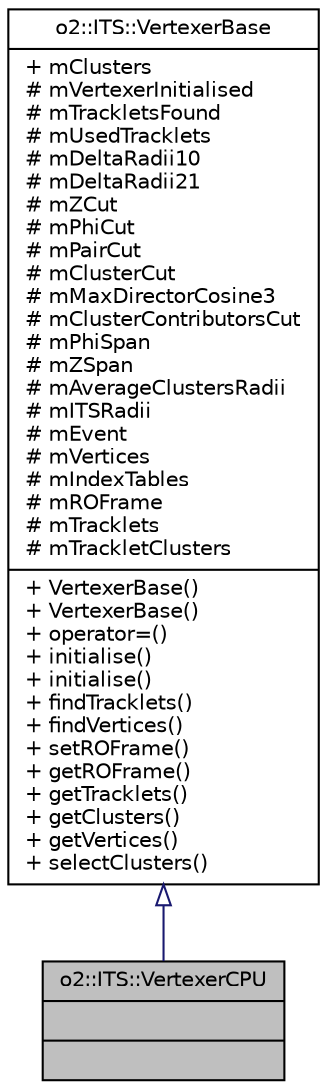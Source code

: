 digraph "o2::ITS::VertexerCPU"
{
 // INTERACTIVE_SVG=YES
  bgcolor="transparent";
  edge [fontname="Helvetica",fontsize="10",labelfontname="Helvetica",labelfontsize="10"];
  node [fontname="Helvetica",fontsize="10",shape=record];
  Node1 [label="{o2::ITS::VertexerCPU\n||}",height=0.2,width=0.4,color="black", fillcolor="grey75", style="filled" fontcolor="black"];
  Node2 -> Node1 [dir="back",color="midnightblue",fontsize="10",style="solid",arrowtail="onormal",fontname="Helvetica"];
  Node2 [label="{o2::ITS::VertexerBase\n|+ mClusters\l# mVertexerInitialised\l# mTrackletsFound\l# mUsedTracklets\l# mDeltaRadii10\l# mDeltaRadii21\l# mZCut\l# mPhiCut\l# mPairCut\l# mClusterCut\l# mMaxDirectorCosine3\l# mClusterContributorsCut\l# mPhiSpan\l# mZSpan\l# mAverageClustersRadii\l# mITSRadii\l# mEvent\l# mVertices\l# mIndexTables\l# mROFrame\l# mTracklets\l# mTrackletClusters\l|+ VertexerBase()\l+ VertexerBase()\l+ operator=()\l+ initialise()\l+ initialise()\l+ findTracklets()\l+ findVertices()\l+ setROFrame()\l+ getROFrame()\l+ getTracklets()\l+ getClusters()\l+ getVertices()\l+ selectClusters()\l}",height=0.2,width=0.4,color="black",URL="$db/d08/classo2_1_1ITS_1_1VertexerBase.html"];
}
